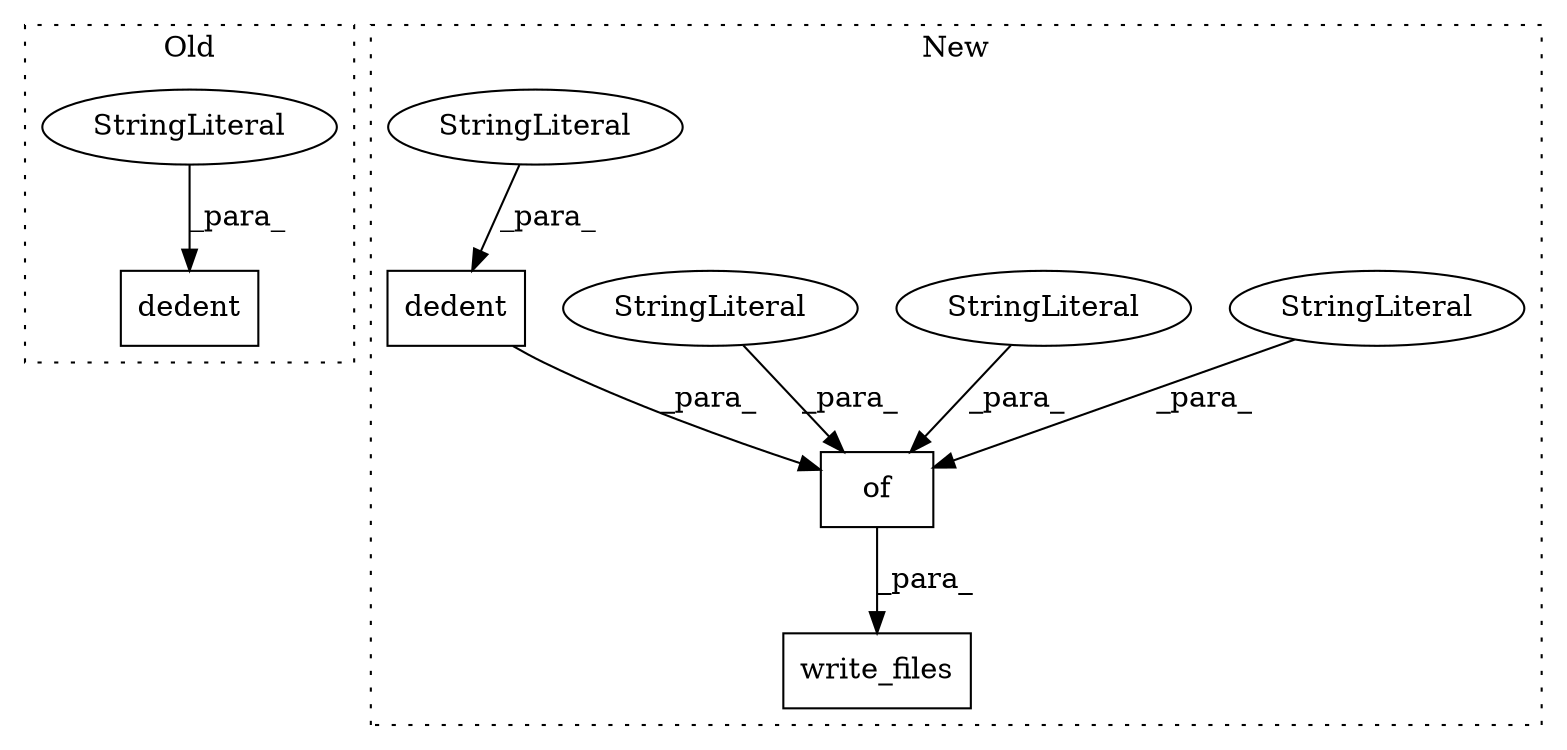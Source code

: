 digraph G {
subgraph cluster0 {
1 [label="dedent" a="32" s="1986,2174" l="7,1" shape="box"];
4 [label="StringLiteral" a="45" s="1993" l="181" shape="ellipse"];
label = "Old";
style="dotted";
}
subgraph cluster1 {
2 [label="of" a="32" s="1385,2128" l="3,1" shape="box"];
3 [label="StringLiteral" a="45" s="1403" l="2" shape="ellipse"];
5 [label="StringLiteral" a="45" s="1388" l="14" shape="ellipse"];
6 [label="StringLiteral" a="45" s="1855" l="23" shape="ellipse"];
7 [label="dedent" a="32" s="1919,2127" l="7,1" shape="box"];
8 [label="StringLiteral" a="45" s="1926" l="201" shape="ellipse"];
9 [label="write_files" a="32" s="1369,2129" l="12,1" shape="box"];
label = "New";
style="dotted";
}
2 -> 9 [label="_para_"];
3 -> 2 [label="_para_"];
4 -> 1 [label="_para_"];
5 -> 2 [label="_para_"];
6 -> 2 [label="_para_"];
7 -> 2 [label="_para_"];
8 -> 7 [label="_para_"];
}